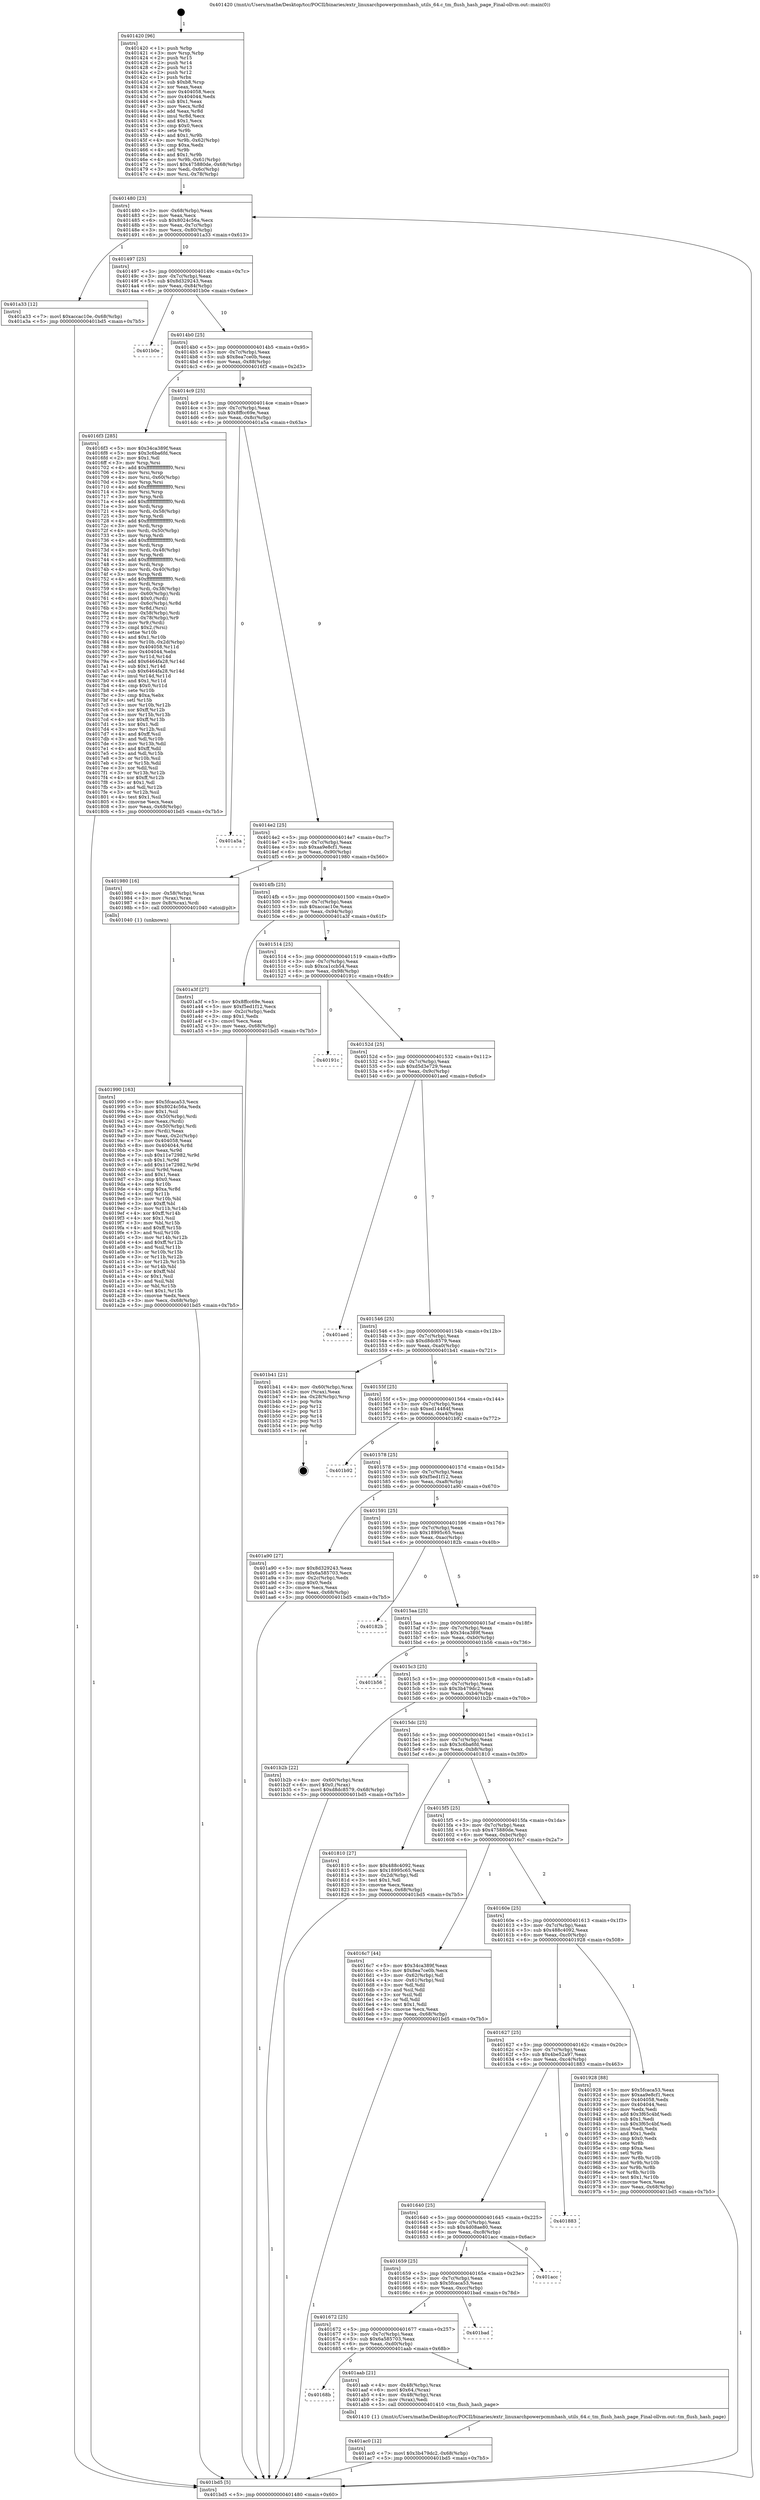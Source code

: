 digraph "0x401420" {
  label = "0x401420 (/mnt/c/Users/mathe/Desktop/tcc/POCII/binaries/extr_linuxarchpowerpcmmhash_utils_64.c_tm_flush_hash_page_Final-ollvm.out::main(0))"
  labelloc = "t"
  node[shape=record]

  Entry [label="",width=0.3,height=0.3,shape=circle,fillcolor=black,style=filled]
  "0x401480" [label="{
     0x401480 [23]\l
     | [instrs]\l
     &nbsp;&nbsp;0x401480 \<+3\>: mov -0x68(%rbp),%eax\l
     &nbsp;&nbsp;0x401483 \<+2\>: mov %eax,%ecx\l
     &nbsp;&nbsp;0x401485 \<+6\>: sub $0x8024c56a,%ecx\l
     &nbsp;&nbsp;0x40148b \<+3\>: mov %eax,-0x7c(%rbp)\l
     &nbsp;&nbsp;0x40148e \<+3\>: mov %ecx,-0x80(%rbp)\l
     &nbsp;&nbsp;0x401491 \<+6\>: je 0000000000401a33 \<main+0x613\>\l
  }"]
  "0x401a33" [label="{
     0x401a33 [12]\l
     | [instrs]\l
     &nbsp;&nbsp;0x401a33 \<+7\>: movl $0xaccac10e,-0x68(%rbp)\l
     &nbsp;&nbsp;0x401a3a \<+5\>: jmp 0000000000401bd5 \<main+0x7b5\>\l
  }"]
  "0x401497" [label="{
     0x401497 [25]\l
     | [instrs]\l
     &nbsp;&nbsp;0x401497 \<+5\>: jmp 000000000040149c \<main+0x7c\>\l
     &nbsp;&nbsp;0x40149c \<+3\>: mov -0x7c(%rbp),%eax\l
     &nbsp;&nbsp;0x40149f \<+5\>: sub $0x8d329243,%eax\l
     &nbsp;&nbsp;0x4014a4 \<+6\>: mov %eax,-0x84(%rbp)\l
     &nbsp;&nbsp;0x4014aa \<+6\>: je 0000000000401b0e \<main+0x6ee\>\l
  }"]
  Exit [label="",width=0.3,height=0.3,shape=circle,fillcolor=black,style=filled,peripheries=2]
  "0x401b0e" [label="{
     0x401b0e\l
  }", style=dashed]
  "0x4014b0" [label="{
     0x4014b0 [25]\l
     | [instrs]\l
     &nbsp;&nbsp;0x4014b0 \<+5\>: jmp 00000000004014b5 \<main+0x95\>\l
     &nbsp;&nbsp;0x4014b5 \<+3\>: mov -0x7c(%rbp),%eax\l
     &nbsp;&nbsp;0x4014b8 \<+5\>: sub $0x8ea7ce0b,%eax\l
     &nbsp;&nbsp;0x4014bd \<+6\>: mov %eax,-0x88(%rbp)\l
     &nbsp;&nbsp;0x4014c3 \<+6\>: je 00000000004016f3 \<main+0x2d3\>\l
  }"]
  "0x401ac0" [label="{
     0x401ac0 [12]\l
     | [instrs]\l
     &nbsp;&nbsp;0x401ac0 \<+7\>: movl $0x3b479dc2,-0x68(%rbp)\l
     &nbsp;&nbsp;0x401ac7 \<+5\>: jmp 0000000000401bd5 \<main+0x7b5\>\l
  }"]
  "0x4016f3" [label="{
     0x4016f3 [285]\l
     | [instrs]\l
     &nbsp;&nbsp;0x4016f3 \<+5\>: mov $0x34ca389f,%eax\l
     &nbsp;&nbsp;0x4016f8 \<+5\>: mov $0x3c6ba6fd,%ecx\l
     &nbsp;&nbsp;0x4016fd \<+2\>: mov $0x1,%dl\l
     &nbsp;&nbsp;0x4016ff \<+3\>: mov %rsp,%rsi\l
     &nbsp;&nbsp;0x401702 \<+4\>: add $0xfffffffffffffff0,%rsi\l
     &nbsp;&nbsp;0x401706 \<+3\>: mov %rsi,%rsp\l
     &nbsp;&nbsp;0x401709 \<+4\>: mov %rsi,-0x60(%rbp)\l
     &nbsp;&nbsp;0x40170d \<+3\>: mov %rsp,%rsi\l
     &nbsp;&nbsp;0x401710 \<+4\>: add $0xfffffffffffffff0,%rsi\l
     &nbsp;&nbsp;0x401714 \<+3\>: mov %rsi,%rsp\l
     &nbsp;&nbsp;0x401717 \<+3\>: mov %rsp,%rdi\l
     &nbsp;&nbsp;0x40171a \<+4\>: add $0xfffffffffffffff0,%rdi\l
     &nbsp;&nbsp;0x40171e \<+3\>: mov %rdi,%rsp\l
     &nbsp;&nbsp;0x401721 \<+4\>: mov %rdi,-0x58(%rbp)\l
     &nbsp;&nbsp;0x401725 \<+3\>: mov %rsp,%rdi\l
     &nbsp;&nbsp;0x401728 \<+4\>: add $0xfffffffffffffff0,%rdi\l
     &nbsp;&nbsp;0x40172c \<+3\>: mov %rdi,%rsp\l
     &nbsp;&nbsp;0x40172f \<+4\>: mov %rdi,-0x50(%rbp)\l
     &nbsp;&nbsp;0x401733 \<+3\>: mov %rsp,%rdi\l
     &nbsp;&nbsp;0x401736 \<+4\>: add $0xfffffffffffffff0,%rdi\l
     &nbsp;&nbsp;0x40173a \<+3\>: mov %rdi,%rsp\l
     &nbsp;&nbsp;0x40173d \<+4\>: mov %rdi,-0x48(%rbp)\l
     &nbsp;&nbsp;0x401741 \<+3\>: mov %rsp,%rdi\l
     &nbsp;&nbsp;0x401744 \<+4\>: add $0xfffffffffffffff0,%rdi\l
     &nbsp;&nbsp;0x401748 \<+3\>: mov %rdi,%rsp\l
     &nbsp;&nbsp;0x40174b \<+4\>: mov %rdi,-0x40(%rbp)\l
     &nbsp;&nbsp;0x40174f \<+3\>: mov %rsp,%rdi\l
     &nbsp;&nbsp;0x401752 \<+4\>: add $0xfffffffffffffff0,%rdi\l
     &nbsp;&nbsp;0x401756 \<+3\>: mov %rdi,%rsp\l
     &nbsp;&nbsp;0x401759 \<+4\>: mov %rdi,-0x38(%rbp)\l
     &nbsp;&nbsp;0x40175d \<+4\>: mov -0x60(%rbp),%rdi\l
     &nbsp;&nbsp;0x401761 \<+6\>: movl $0x0,(%rdi)\l
     &nbsp;&nbsp;0x401767 \<+4\>: mov -0x6c(%rbp),%r8d\l
     &nbsp;&nbsp;0x40176b \<+3\>: mov %r8d,(%rsi)\l
     &nbsp;&nbsp;0x40176e \<+4\>: mov -0x58(%rbp),%rdi\l
     &nbsp;&nbsp;0x401772 \<+4\>: mov -0x78(%rbp),%r9\l
     &nbsp;&nbsp;0x401776 \<+3\>: mov %r9,(%rdi)\l
     &nbsp;&nbsp;0x401779 \<+3\>: cmpl $0x2,(%rsi)\l
     &nbsp;&nbsp;0x40177c \<+4\>: setne %r10b\l
     &nbsp;&nbsp;0x401780 \<+4\>: and $0x1,%r10b\l
     &nbsp;&nbsp;0x401784 \<+4\>: mov %r10b,-0x2d(%rbp)\l
     &nbsp;&nbsp;0x401788 \<+8\>: mov 0x404058,%r11d\l
     &nbsp;&nbsp;0x401790 \<+7\>: mov 0x404044,%ebx\l
     &nbsp;&nbsp;0x401797 \<+3\>: mov %r11d,%r14d\l
     &nbsp;&nbsp;0x40179a \<+7\>: add $0x6464fa28,%r14d\l
     &nbsp;&nbsp;0x4017a1 \<+4\>: sub $0x1,%r14d\l
     &nbsp;&nbsp;0x4017a5 \<+7\>: sub $0x6464fa28,%r14d\l
     &nbsp;&nbsp;0x4017ac \<+4\>: imul %r14d,%r11d\l
     &nbsp;&nbsp;0x4017b0 \<+4\>: and $0x1,%r11d\l
     &nbsp;&nbsp;0x4017b4 \<+4\>: cmp $0x0,%r11d\l
     &nbsp;&nbsp;0x4017b8 \<+4\>: sete %r10b\l
     &nbsp;&nbsp;0x4017bc \<+3\>: cmp $0xa,%ebx\l
     &nbsp;&nbsp;0x4017bf \<+4\>: setl %r15b\l
     &nbsp;&nbsp;0x4017c3 \<+3\>: mov %r10b,%r12b\l
     &nbsp;&nbsp;0x4017c6 \<+4\>: xor $0xff,%r12b\l
     &nbsp;&nbsp;0x4017ca \<+3\>: mov %r15b,%r13b\l
     &nbsp;&nbsp;0x4017cd \<+4\>: xor $0xff,%r13b\l
     &nbsp;&nbsp;0x4017d1 \<+3\>: xor $0x1,%dl\l
     &nbsp;&nbsp;0x4017d4 \<+3\>: mov %r12b,%sil\l
     &nbsp;&nbsp;0x4017d7 \<+4\>: and $0xff,%sil\l
     &nbsp;&nbsp;0x4017db \<+3\>: and %dl,%r10b\l
     &nbsp;&nbsp;0x4017de \<+3\>: mov %r13b,%dil\l
     &nbsp;&nbsp;0x4017e1 \<+4\>: and $0xff,%dil\l
     &nbsp;&nbsp;0x4017e5 \<+3\>: and %dl,%r15b\l
     &nbsp;&nbsp;0x4017e8 \<+3\>: or %r10b,%sil\l
     &nbsp;&nbsp;0x4017eb \<+3\>: or %r15b,%dil\l
     &nbsp;&nbsp;0x4017ee \<+3\>: xor %dil,%sil\l
     &nbsp;&nbsp;0x4017f1 \<+3\>: or %r13b,%r12b\l
     &nbsp;&nbsp;0x4017f4 \<+4\>: xor $0xff,%r12b\l
     &nbsp;&nbsp;0x4017f8 \<+3\>: or $0x1,%dl\l
     &nbsp;&nbsp;0x4017fb \<+3\>: and %dl,%r12b\l
     &nbsp;&nbsp;0x4017fe \<+3\>: or %r12b,%sil\l
     &nbsp;&nbsp;0x401801 \<+4\>: test $0x1,%sil\l
     &nbsp;&nbsp;0x401805 \<+3\>: cmovne %ecx,%eax\l
     &nbsp;&nbsp;0x401808 \<+3\>: mov %eax,-0x68(%rbp)\l
     &nbsp;&nbsp;0x40180b \<+5\>: jmp 0000000000401bd5 \<main+0x7b5\>\l
  }"]
  "0x4014c9" [label="{
     0x4014c9 [25]\l
     | [instrs]\l
     &nbsp;&nbsp;0x4014c9 \<+5\>: jmp 00000000004014ce \<main+0xae\>\l
     &nbsp;&nbsp;0x4014ce \<+3\>: mov -0x7c(%rbp),%eax\l
     &nbsp;&nbsp;0x4014d1 \<+5\>: sub $0x8ffcc69e,%eax\l
     &nbsp;&nbsp;0x4014d6 \<+6\>: mov %eax,-0x8c(%rbp)\l
     &nbsp;&nbsp;0x4014dc \<+6\>: je 0000000000401a5a \<main+0x63a\>\l
  }"]
  "0x40168b" [label="{
     0x40168b\l
  }", style=dashed]
  "0x401a5a" [label="{
     0x401a5a\l
  }", style=dashed]
  "0x4014e2" [label="{
     0x4014e2 [25]\l
     | [instrs]\l
     &nbsp;&nbsp;0x4014e2 \<+5\>: jmp 00000000004014e7 \<main+0xc7\>\l
     &nbsp;&nbsp;0x4014e7 \<+3\>: mov -0x7c(%rbp),%eax\l
     &nbsp;&nbsp;0x4014ea \<+5\>: sub $0xaa9e8cf1,%eax\l
     &nbsp;&nbsp;0x4014ef \<+6\>: mov %eax,-0x90(%rbp)\l
     &nbsp;&nbsp;0x4014f5 \<+6\>: je 0000000000401980 \<main+0x560\>\l
  }"]
  "0x401aab" [label="{
     0x401aab [21]\l
     | [instrs]\l
     &nbsp;&nbsp;0x401aab \<+4\>: mov -0x48(%rbp),%rax\l
     &nbsp;&nbsp;0x401aaf \<+6\>: movl $0x64,(%rax)\l
     &nbsp;&nbsp;0x401ab5 \<+4\>: mov -0x48(%rbp),%rax\l
     &nbsp;&nbsp;0x401ab9 \<+2\>: mov (%rax),%edi\l
     &nbsp;&nbsp;0x401abb \<+5\>: call 0000000000401410 \<tm_flush_hash_page\>\l
     | [calls]\l
     &nbsp;&nbsp;0x401410 \{1\} (/mnt/c/Users/mathe/Desktop/tcc/POCII/binaries/extr_linuxarchpowerpcmmhash_utils_64.c_tm_flush_hash_page_Final-ollvm.out::tm_flush_hash_page)\l
  }"]
  "0x401980" [label="{
     0x401980 [16]\l
     | [instrs]\l
     &nbsp;&nbsp;0x401980 \<+4\>: mov -0x58(%rbp),%rax\l
     &nbsp;&nbsp;0x401984 \<+3\>: mov (%rax),%rax\l
     &nbsp;&nbsp;0x401987 \<+4\>: mov 0x8(%rax),%rdi\l
     &nbsp;&nbsp;0x40198b \<+5\>: call 0000000000401040 \<atoi@plt\>\l
     | [calls]\l
     &nbsp;&nbsp;0x401040 \{1\} (unknown)\l
  }"]
  "0x4014fb" [label="{
     0x4014fb [25]\l
     | [instrs]\l
     &nbsp;&nbsp;0x4014fb \<+5\>: jmp 0000000000401500 \<main+0xe0\>\l
     &nbsp;&nbsp;0x401500 \<+3\>: mov -0x7c(%rbp),%eax\l
     &nbsp;&nbsp;0x401503 \<+5\>: sub $0xaccac10e,%eax\l
     &nbsp;&nbsp;0x401508 \<+6\>: mov %eax,-0x94(%rbp)\l
     &nbsp;&nbsp;0x40150e \<+6\>: je 0000000000401a3f \<main+0x61f\>\l
  }"]
  "0x401672" [label="{
     0x401672 [25]\l
     | [instrs]\l
     &nbsp;&nbsp;0x401672 \<+5\>: jmp 0000000000401677 \<main+0x257\>\l
     &nbsp;&nbsp;0x401677 \<+3\>: mov -0x7c(%rbp),%eax\l
     &nbsp;&nbsp;0x40167a \<+5\>: sub $0x6a585703,%eax\l
     &nbsp;&nbsp;0x40167f \<+6\>: mov %eax,-0xd0(%rbp)\l
     &nbsp;&nbsp;0x401685 \<+6\>: je 0000000000401aab \<main+0x68b\>\l
  }"]
  "0x401a3f" [label="{
     0x401a3f [27]\l
     | [instrs]\l
     &nbsp;&nbsp;0x401a3f \<+5\>: mov $0x8ffcc69e,%eax\l
     &nbsp;&nbsp;0x401a44 \<+5\>: mov $0xf5ed1f12,%ecx\l
     &nbsp;&nbsp;0x401a49 \<+3\>: mov -0x2c(%rbp),%edx\l
     &nbsp;&nbsp;0x401a4c \<+3\>: cmp $0x1,%edx\l
     &nbsp;&nbsp;0x401a4f \<+3\>: cmovl %ecx,%eax\l
     &nbsp;&nbsp;0x401a52 \<+3\>: mov %eax,-0x68(%rbp)\l
     &nbsp;&nbsp;0x401a55 \<+5\>: jmp 0000000000401bd5 \<main+0x7b5\>\l
  }"]
  "0x401514" [label="{
     0x401514 [25]\l
     | [instrs]\l
     &nbsp;&nbsp;0x401514 \<+5\>: jmp 0000000000401519 \<main+0xf9\>\l
     &nbsp;&nbsp;0x401519 \<+3\>: mov -0x7c(%rbp),%eax\l
     &nbsp;&nbsp;0x40151c \<+5\>: sub $0xca1ccb54,%eax\l
     &nbsp;&nbsp;0x401521 \<+6\>: mov %eax,-0x98(%rbp)\l
     &nbsp;&nbsp;0x401527 \<+6\>: je 000000000040191c \<main+0x4fc\>\l
  }"]
  "0x401bad" [label="{
     0x401bad\l
  }", style=dashed]
  "0x40191c" [label="{
     0x40191c\l
  }", style=dashed]
  "0x40152d" [label="{
     0x40152d [25]\l
     | [instrs]\l
     &nbsp;&nbsp;0x40152d \<+5\>: jmp 0000000000401532 \<main+0x112\>\l
     &nbsp;&nbsp;0x401532 \<+3\>: mov -0x7c(%rbp),%eax\l
     &nbsp;&nbsp;0x401535 \<+5\>: sub $0xd5d3e729,%eax\l
     &nbsp;&nbsp;0x40153a \<+6\>: mov %eax,-0x9c(%rbp)\l
     &nbsp;&nbsp;0x401540 \<+6\>: je 0000000000401aed \<main+0x6cd\>\l
  }"]
  "0x401659" [label="{
     0x401659 [25]\l
     | [instrs]\l
     &nbsp;&nbsp;0x401659 \<+5\>: jmp 000000000040165e \<main+0x23e\>\l
     &nbsp;&nbsp;0x40165e \<+3\>: mov -0x7c(%rbp),%eax\l
     &nbsp;&nbsp;0x401661 \<+5\>: sub $0x5fcaca53,%eax\l
     &nbsp;&nbsp;0x401666 \<+6\>: mov %eax,-0xcc(%rbp)\l
     &nbsp;&nbsp;0x40166c \<+6\>: je 0000000000401bad \<main+0x78d\>\l
  }"]
  "0x401aed" [label="{
     0x401aed\l
  }", style=dashed]
  "0x401546" [label="{
     0x401546 [25]\l
     | [instrs]\l
     &nbsp;&nbsp;0x401546 \<+5\>: jmp 000000000040154b \<main+0x12b\>\l
     &nbsp;&nbsp;0x40154b \<+3\>: mov -0x7c(%rbp),%eax\l
     &nbsp;&nbsp;0x40154e \<+5\>: sub $0xd8dc8579,%eax\l
     &nbsp;&nbsp;0x401553 \<+6\>: mov %eax,-0xa0(%rbp)\l
     &nbsp;&nbsp;0x401559 \<+6\>: je 0000000000401b41 \<main+0x721\>\l
  }"]
  "0x401acc" [label="{
     0x401acc\l
  }", style=dashed]
  "0x401b41" [label="{
     0x401b41 [21]\l
     | [instrs]\l
     &nbsp;&nbsp;0x401b41 \<+4\>: mov -0x60(%rbp),%rax\l
     &nbsp;&nbsp;0x401b45 \<+2\>: mov (%rax),%eax\l
     &nbsp;&nbsp;0x401b47 \<+4\>: lea -0x28(%rbp),%rsp\l
     &nbsp;&nbsp;0x401b4b \<+1\>: pop %rbx\l
     &nbsp;&nbsp;0x401b4c \<+2\>: pop %r12\l
     &nbsp;&nbsp;0x401b4e \<+2\>: pop %r13\l
     &nbsp;&nbsp;0x401b50 \<+2\>: pop %r14\l
     &nbsp;&nbsp;0x401b52 \<+2\>: pop %r15\l
     &nbsp;&nbsp;0x401b54 \<+1\>: pop %rbp\l
     &nbsp;&nbsp;0x401b55 \<+1\>: ret\l
  }"]
  "0x40155f" [label="{
     0x40155f [25]\l
     | [instrs]\l
     &nbsp;&nbsp;0x40155f \<+5\>: jmp 0000000000401564 \<main+0x144\>\l
     &nbsp;&nbsp;0x401564 \<+3\>: mov -0x7c(%rbp),%eax\l
     &nbsp;&nbsp;0x401567 \<+5\>: sub $0xed14484f,%eax\l
     &nbsp;&nbsp;0x40156c \<+6\>: mov %eax,-0xa4(%rbp)\l
     &nbsp;&nbsp;0x401572 \<+6\>: je 0000000000401b92 \<main+0x772\>\l
  }"]
  "0x401640" [label="{
     0x401640 [25]\l
     | [instrs]\l
     &nbsp;&nbsp;0x401640 \<+5\>: jmp 0000000000401645 \<main+0x225\>\l
     &nbsp;&nbsp;0x401645 \<+3\>: mov -0x7c(%rbp),%eax\l
     &nbsp;&nbsp;0x401648 \<+5\>: sub $0x4d08ae80,%eax\l
     &nbsp;&nbsp;0x40164d \<+6\>: mov %eax,-0xc8(%rbp)\l
     &nbsp;&nbsp;0x401653 \<+6\>: je 0000000000401acc \<main+0x6ac\>\l
  }"]
  "0x401b92" [label="{
     0x401b92\l
  }", style=dashed]
  "0x401578" [label="{
     0x401578 [25]\l
     | [instrs]\l
     &nbsp;&nbsp;0x401578 \<+5\>: jmp 000000000040157d \<main+0x15d\>\l
     &nbsp;&nbsp;0x40157d \<+3\>: mov -0x7c(%rbp),%eax\l
     &nbsp;&nbsp;0x401580 \<+5\>: sub $0xf5ed1f12,%eax\l
     &nbsp;&nbsp;0x401585 \<+6\>: mov %eax,-0xa8(%rbp)\l
     &nbsp;&nbsp;0x40158b \<+6\>: je 0000000000401a90 \<main+0x670\>\l
  }"]
  "0x401883" [label="{
     0x401883\l
  }", style=dashed]
  "0x401a90" [label="{
     0x401a90 [27]\l
     | [instrs]\l
     &nbsp;&nbsp;0x401a90 \<+5\>: mov $0x8d329243,%eax\l
     &nbsp;&nbsp;0x401a95 \<+5\>: mov $0x6a585703,%ecx\l
     &nbsp;&nbsp;0x401a9a \<+3\>: mov -0x2c(%rbp),%edx\l
     &nbsp;&nbsp;0x401a9d \<+3\>: cmp $0x0,%edx\l
     &nbsp;&nbsp;0x401aa0 \<+3\>: cmove %ecx,%eax\l
     &nbsp;&nbsp;0x401aa3 \<+3\>: mov %eax,-0x68(%rbp)\l
     &nbsp;&nbsp;0x401aa6 \<+5\>: jmp 0000000000401bd5 \<main+0x7b5\>\l
  }"]
  "0x401591" [label="{
     0x401591 [25]\l
     | [instrs]\l
     &nbsp;&nbsp;0x401591 \<+5\>: jmp 0000000000401596 \<main+0x176\>\l
     &nbsp;&nbsp;0x401596 \<+3\>: mov -0x7c(%rbp),%eax\l
     &nbsp;&nbsp;0x401599 \<+5\>: sub $0x18995c65,%eax\l
     &nbsp;&nbsp;0x40159e \<+6\>: mov %eax,-0xac(%rbp)\l
     &nbsp;&nbsp;0x4015a4 \<+6\>: je 000000000040182b \<main+0x40b\>\l
  }"]
  "0x401990" [label="{
     0x401990 [163]\l
     | [instrs]\l
     &nbsp;&nbsp;0x401990 \<+5\>: mov $0x5fcaca53,%ecx\l
     &nbsp;&nbsp;0x401995 \<+5\>: mov $0x8024c56a,%edx\l
     &nbsp;&nbsp;0x40199a \<+3\>: mov $0x1,%sil\l
     &nbsp;&nbsp;0x40199d \<+4\>: mov -0x50(%rbp),%rdi\l
     &nbsp;&nbsp;0x4019a1 \<+2\>: mov %eax,(%rdi)\l
     &nbsp;&nbsp;0x4019a3 \<+4\>: mov -0x50(%rbp),%rdi\l
     &nbsp;&nbsp;0x4019a7 \<+2\>: mov (%rdi),%eax\l
     &nbsp;&nbsp;0x4019a9 \<+3\>: mov %eax,-0x2c(%rbp)\l
     &nbsp;&nbsp;0x4019ac \<+7\>: mov 0x404058,%eax\l
     &nbsp;&nbsp;0x4019b3 \<+8\>: mov 0x404044,%r8d\l
     &nbsp;&nbsp;0x4019bb \<+3\>: mov %eax,%r9d\l
     &nbsp;&nbsp;0x4019be \<+7\>: sub $0x11e72982,%r9d\l
     &nbsp;&nbsp;0x4019c5 \<+4\>: sub $0x1,%r9d\l
     &nbsp;&nbsp;0x4019c9 \<+7\>: add $0x11e72982,%r9d\l
     &nbsp;&nbsp;0x4019d0 \<+4\>: imul %r9d,%eax\l
     &nbsp;&nbsp;0x4019d4 \<+3\>: and $0x1,%eax\l
     &nbsp;&nbsp;0x4019d7 \<+3\>: cmp $0x0,%eax\l
     &nbsp;&nbsp;0x4019da \<+4\>: sete %r10b\l
     &nbsp;&nbsp;0x4019de \<+4\>: cmp $0xa,%r8d\l
     &nbsp;&nbsp;0x4019e2 \<+4\>: setl %r11b\l
     &nbsp;&nbsp;0x4019e6 \<+3\>: mov %r10b,%bl\l
     &nbsp;&nbsp;0x4019e9 \<+3\>: xor $0xff,%bl\l
     &nbsp;&nbsp;0x4019ec \<+3\>: mov %r11b,%r14b\l
     &nbsp;&nbsp;0x4019ef \<+4\>: xor $0xff,%r14b\l
     &nbsp;&nbsp;0x4019f3 \<+4\>: xor $0x1,%sil\l
     &nbsp;&nbsp;0x4019f7 \<+3\>: mov %bl,%r15b\l
     &nbsp;&nbsp;0x4019fa \<+4\>: and $0xff,%r15b\l
     &nbsp;&nbsp;0x4019fe \<+3\>: and %sil,%r10b\l
     &nbsp;&nbsp;0x401a01 \<+3\>: mov %r14b,%r12b\l
     &nbsp;&nbsp;0x401a04 \<+4\>: and $0xff,%r12b\l
     &nbsp;&nbsp;0x401a08 \<+3\>: and %sil,%r11b\l
     &nbsp;&nbsp;0x401a0b \<+3\>: or %r10b,%r15b\l
     &nbsp;&nbsp;0x401a0e \<+3\>: or %r11b,%r12b\l
     &nbsp;&nbsp;0x401a11 \<+3\>: xor %r12b,%r15b\l
     &nbsp;&nbsp;0x401a14 \<+3\>: or %r14b,%bl\l
     &nbsp;&nbsp;0x401a17 \<+3\>: xor $0xff,%bl\l
     &nbsp;&nbsp;0x401a1a \<+4\>: or $0x1,%sil\l
     &nbsp;&nbsp;0x401a1e \<+3\>: and %sil,%bl\l
     &nbsp;&nbsp;0x401a21 \<+3\>: or %bl,%r15b\l
     &nbsp;&nbsp;0x401a24 \<+4\>: test $0x1,%r15b\l
     &nbsp;&nbsp;0x401a28 \<+3\>: cmovne %edx,%ecx\l
     &nbsp;&nbsp;0x401a2b \<+3\>: mov %ecx,-0x68(%rbp)\l
     &nbsp;&nbsp;0x401a2e \<+5\>: jmp 0000000000401bd5 \<main+0x7b5\>\l
  }"]
  "0x40182b" [label="{
     0x40182b\l
  }", style=dashed]
  "0x4015aa" [label="{
     0x4015aa [25]\l
     | [instrs]\l
     &nbsp;&nbsp;0x4015aa \<+5\>: jmp 00000000004015af \<main+0x18f\>\l
     &nbsp;&nbsp;0x4015af \<+3\>: mov -0x7c(%rbp),%eax\l
     &nbsp;&nbsp;0x4015b2 \<+5\>: sub $0x34ca389f,%eax\l
     &nbsp;&nbsp;0x4015b7 \<+6\>: mov %eax,-0xb0(%rbp)\l
     &nbsp;&nbsp;0x4015bd \<+6\>: je 0000000000401b56 \<main+0x736\>\l
  }"]
  "0x401627" [label="{
     0x401627 [25]\l
     | [instrs]\l
     &nbsp;&nbsp;0x401627 \<+5\>: jmp 000000000040162c \<main+0x20c\>\l
     &nbsp;&nbsp;0x40162c \<+3\>: mov -0x7c(%rbp),%eax\l
     &nbsp;&nbsp;0x40162f \<+5\>: sub $0x4be52a97,%eax\l
     &nbsp;&nbsp;0x401634 \<+6\>: mov %eax,-0xc4(%rbp)\l
     &nbsp;&nbsp;0x40163a \<+6\>: je 0000000000401883 \<main+0x463\>\l
  }"]
  "0x401b56" [label="{
     0x401b56\l
  }", style=dashed]
  "0x4015c3" [label="{
     0x4015c3 [25]\l
     | [instrs]\l
     &nbsp;&nbsp;0x4015c3 \<+5\>: jmp 00000000004015c8 \<main+0x1a8\>\l
     &nbsp;&nbsp;0x4015c8 \<+3\>: mov -0x7c(%rbp),%eax\l
     &nbsp;&nbsp;0x4015cb \<+5\>: sub $0x3b479dc2,%eax\l
     &nbsp;&nbsp;0x4015d0 \<+6\>: mov %eax,-0xb4(%rbp)\l
     &nbsp;&nbsp;0x4015d6 \<+6\>: je 0000000000401b2b \<main+0x70b\>\l
  }"]
  "0x401928" [label="{
     0x401928 [88]\l
     | [instrs]\l
     &nbsp;&nbsp;0x401928 \<+5\>: mov $0x5fcaca53,%eax\l
     &nbsp;&nbsp;0x40192d \<+5\>: mov $0xaa9e8cf1,%ecx\l
     &nbsp;&nbsp;0x401932 \<+7\>: mov 0x404058,%edx\l
     &nbsp;&nbsp;0x401939 \<+7\>: mov 0x404044,%esi\l
     &nbsp;&nbsp;0x401940 \<+2\>: mov %edx,%edi\l
     &nbsp;&nbsp;0x401942 \<+6\>: add $0x3f65c4bf,%edi\l
     &nbsp;&nbsp;0x401948 \<+3\>: sub $0x1,%edi\l
     &nbsp;&nbsp;0x40194b \<+6\>: sub $0x3f65c4bf,%edi\l
     &nbsp;&nbsp;0x401951 \<+3\>: imul %edi,%edx\l
     &nbsp;&nbsp;0x401954 \<+3\>: and $0x1,%edx\l
     &nbsp;&nbsp;0x401957 \<+3\>: cmp $0x0,%edx\l
     &nbsp;&nbsp;0x40195a \<+4\>: sete %r8b\l
     &nbsp;&nbsp;0x40195e \<+3\>: cmp $0xa,%esi\l
     &nbsp;&nbsp;0x401961 \<+4\>: setl %r9b\l
     &nbsp;&nbsp;0x401965 \<+3\>: mov %r8b,%r10b\l
     &nbsp;&nbsp;0x401968 \<+3\>: and %r9b,%r10b\l
     &nbsp;&nbsp;0x40196b \<+3\>: xor %r9b,%r8b\l
     &nbsp;&nbsp;0x40196e \<+3\>: or %r8b,%r10b\l
     &nbsp;&nbsp;0x401971 \<+4\>: test $0x1,%r10b\l
     &nbsp;&nbsp;0x401975 \<+3\>: cmovne %ecx,%eax\l
     &nbsp;&nbsp;0x401978 \<+3\>: mov %eax,-0x68(%rbp)\l
     &nbsp;&nbsp;0x40197b \<+5\>: jmp 0000000000401bd5 \<main+0x7b5\>\l
  }"]
  "0x401b2b" [label="{
     0x401b2b [22]\l
     | [instrs]\l
     &nbsp;&nbsp;0x401b2b \<+4\>: mov -0x60(%rbp),%rax\l
     &nbsp;&nbsp;0x401b2f \<+6\>: movl $0x0,(%rax)\l
     &nbsp;&nbsp;0x401b35 \<+7\>: movl $0xd8dc8579,-0x68(%rbp)\l
     &nbsp;&nbsp;0x401b3c \<+5\>: jmp 0000000000401bd5 \<main+0x7b5\>\l
  }"]
  "0x4015dc" [label="{
     0x4015dc [25]\l
     | [instrs]\l
     &nbsp;&nbsp;0x4015dc \<+5\>: jmp 00000000004015e1 \<main+0x1c1\>\l
     &nbsp;&nbsp;0x4015e1 \<+3\>: mov -0x7c(%rbp),%eax\l
     &nbsp;&nbsp;0x4015e4 \<+5\>: sub $0x3c6ba6fd,%eax\l
     &nbsp;&nbsp;0x4015e9 \<+6\>: mov %eax,-0xb8(%rbp)\l
     &nbsp;&nbsp;0x4015ef \<+6\>: je 0000000000401810 \<main+0x3f0\>\l
  }"]
  "0x401420" [label="{
     0x401420 [96]\l
     | [instrs]\l
     &nbsp;&nbsp;0x401420 \<+1\>: push %rbp\l
     &nbsp;&nbsp;0x401421 \<+3\>: mov %rsp,%rbp\l
     &nbsp;&nbsp;0x401424 \<+2\>: push %r15\l
     &nbsp;&nbsp;0x401426 \<+2\>: push %r14\l
     &nbsp;&nbsp;0x401428 \<+2\>: push %r13\l
     &nbsp;&nbsp;0x40142a \<+2\>: push %r12\l
     &nbsp;&nbsp;0x40142c \<+1\>: push %rbx\l
     &nbsp;&nbsp;0x40142d \<+7\>: sub $0xb8,%rsp\l
     &nbsp;&nbsp;0x401434 \<+2\>: xor %eax,%eax\l
     &nbsp;&nbsp;0x401436 \<+7\>: mov 0x404058,%ecx\l
     &nbsp;&nbsp;0x40143d \<+7\>: mov 0x404044,%edx\l
     &nbsp;&nbsp;0x401444 \<+3\>: sub $0x1,%eax\l
     &nbsp;&nbsp;0x401447 \<+3\>: mov %ecx,%r8d\l
     &nbsp;&nbsp;0x40144a \<+3\>: add %eax,%r8d\l
     &nbsp;&nbsp;0x40144d \<+4\>: imul %r8d,%ecx\l
     &nbsp;&nbsp;0x401451 \<+3\>: and $0x1,%ecx\l
     &nbsp;&nbsp;0x401454 \<+3\>: cmp $0x0,%ecx\l
     &nbsp;&nbsp;0x401457 \<+4\>: sete %r9b\l
     &nbsp;&nbsp;0x40145b \<+4\>: and $0x1,%r9b\l
     &nbsp;&nbsp;0x40145f \<+4\>: mov %r9b,-0x62(%rbp)\l
     &nbsp;&nbsp;0x401463 \<+3\>: cmp $0xa,%edx\l
     &nbsp;&nbsp;0x401466 \<+4\>: setl %r9b\l
     &nbsp;&nbsp;0x40146a \<+4\>: and $0x1,%r9b\l
     &nbsp;&nbsp;0x40146e \<+4\>: mov %r9b,-0x61(%rbp)\l
     &nbsp;&nbsp;0x401472 \<+7\>: movl $0x475880de,-0x68(%rbp)\l
     &nbsp;&nbsp;0x401479 \<+3\>: mov %edi,-0x6c(%rbp)\l
     &nbsp;&nbsp;0x40147c \<+4\>: mov %rsi,-0x78(%rbp)\l
  }"]
  "0x401810" [label="{
     0x401810 [27]\l
     | [instrs]\l
     &nbsp;&nbsp;0x401810 \<+5\>: mov $0x488c4092,%eax\l
     &nbsp;&nbsp;0x401815 \<+5\>: mov $0x18995c65,%ecx\l
     &nbsp;&nbsp;0x40181a \<+3\>: mov -0x2d(%rbp),%dl\l
     &nbsp;&nbsp;0x40181d \<+3\>: test $0x1,%dl\l
     &nbsp;&nbsp;0x401820 \<+3\>: cmovne %ecx,%eax\l
     &nbsp;&nbsp;0x401823 \<+3\>: mov %eax,-0x68(%rbp)\l
     &nbsp;&nbsp;0x401826 \<+5\>: jmp 0000000000401bd5 \<main+0x7b5\>\l
  }"]
  "0x4015f5" [label="{
     0x4015f5 [25]\l
     | [instrs]\l
     &nbsp;&nbsp;0x4015f5 \<+5\>: jmp 00000000004015fa \<main+0x1da\>\l
     &nbsp;&nbsp;0x4015fa \<+3\>: mov -0x7c(%rbp),%eax\l
     &nbsp;&nbsp;0x4015fd \<+5\>: sub $0x475880de,%eax\l
     &nbsp;&nbsp;0x401602 \<+6\>: mov %eax,-0xbc(%rbp)\l
     &nbsp;&nbsp;0x401608 \<+6\>: je 00000000004016c7 \<main+0x2a7\>\l
  }"]
  "0x401bd5" [label="{
     0x401bd5 [5]\l
     | [instrs]\l
     &nbsp;&nbsp;0x401bd5 \<+5\>: jmp 0000000000401480 \<main+0x60\>\l
  }"]
  "0x4016c7" [label="{
     0x4016c7 [44]\l
     | [instrs]\l
     &nbsp;&nbsp;0x4016c7 \<+5\>: mov $0x34ca389f,%eax\l
     &nbsp;&nbsp;0x4016cc \<+5\>: mov $0x8ea7ce0b,%ecx\l
     &nbsp;&nbsp;0x4016d1 \<+3\>: mov -0x62(%rbp),%dl\l
     &nbsp;&nbsp;0x4016d4 \<+4\>: mov -0x61(%rbp),%sil\l
     &nbsp;&nbsp;0x4016d8 \<+3\>: mov %dl,%dil\l
     &nbsp;&nbsp;0x4016db \<+3\>: and %sil,%dil\l
     &nbsp;&nbsp;0x4016de \<+3\>: xor %sil,%dl\l
     &nbsp;&nbsp;0x4016e1 \<+3\>: or %dl,%dil\l
     &nbsp;&nbsp;0x4016e4 \<+4\>: test $0x1,%dil\l
     &nbsp;&nbsp;0x4016e8 \<+3\>: cmovne %ecx,%eax\l
     &nbsp;&nbsp;0x4016eb \<+3\>: mov %eax,-0x68(%rbp)\l
     &nbsp;&nbsp;0x4016ee \<+5\>: jmp 0000000000401bd5 \<main+0x7b5\>\l
  }"]
  "0x40160e" [label="{
     0x40160e [25]\l
     | [instrs]\l
     &nbsp;&nbsp;0x40160e \<+5\>: jmp 0000000000401613 \<main+0x1f3\>\l
     &nbsp;&nbsp;0x401613 \<+3\>: mov -0x7c(%rbp),%eax\l
     &nbsp;&nbsp;0x401616 \<+5\>: sub $0x488c4092,%eax\l
     &nbsp;&nbsp;0x40161b \<+6\>: mov %eax,-0xc0(%rbp)\l
     &nbsp;&nbsp;0x401621 \<+6\>: je 0000000000401928 \<main+0x508\>\l
  }"]
  Entry -> "0x401420" [label=" 1"]
  "0x401480" -> "0x401a33" [label=" 1"]
  "0x401480" -> "0x401497" [label=" 10"]
  "0x401b41" -> Exit [label=" 1"]
  "0x401497" -> "0x401b0e" [label=" 0"]
  "0x401497" -> "0x4014b0" [label=" 10"]
  "0x401b2b" -> "0x401bd5" [label=" 1"]
  "0x4014b0" -> "0x4016f3" [label=" 1"]
  "0x4014b0" -> "0x4014c9" [label=" 9"]
  "0x401ac0" -> "0x401bd5" [label=" 1"]
  "0x4014c9" -> "0x401a5a" [label=" 0"]
  "0x4014c9" -> "0x4014e2" [label=" 9"]
  "0x401aab" -> "0x401ac0" [label=" 1"]
  "0x4014e2" -> "0x401980" [label=" 1"]
  "0x4014e2" -> "0x4014fb" [label=" 8"]
  "0x401672" -> "0x40168b" [label=" 0"]
  "0x4014fb" -> "0x401a3f" [label=" 1"]
  "0x4014fb" -> "0x401514" [label=" 7"]
  "0x401672" -> "0x401aab" [label=" 1"]
  "0x401514" -> "0x40191c" [label=" 0"]
  "0x401514" -> "0x40152d" [label=" 7"]
  "0x401659" -> "0x401672" [label=" 1"]
  "0x40152d" -> "0x401aed" [label=" 0"]
  "0x40152d" -> "0x401546" [label=" 7"]
  "0x401659" -> "0x401bad" [label=" 0"]
  "0x401546" -> "0x401b41" [label=" 1"]
  "0x401546" -> "0x40155f" [label=" 6"]
  "0x401640" -> "0x401659" [label=" 1"]
  "0x40155f" -> "0x401b92" [label=" 0"]
  "0x40155f" -> "0x401578" [label=" 6"]
  "0x401640" -> "0x401acc" [label=" 0"]
  "0x401578" -> "0x401a90" [label=" 1"]
  "0x401578" -> "0x401591" [label=" 5"]
  "0x401627" -> "0x401640" [label=" 1"]
  "0x401591" -> "0x40182b" [label=" 0"]
  "0x401591" -> "0x4015aa" [label=" 5"]
  "0x401627" -> "0x401883" [label=" 0"]
  "0x4015aa" -> "0x401b56" [label=" 0"]
  "0x4015aa" -> "0x4015c3" [label=" 5"]
  "0x401a90" -> "0x401bd5" [label=" 1"]
  "0x4015c3" -> "0x401b2b" [label=" 1"]
  "0x4015c3" -> "0x4015dc" [label=" 4"]
  "0x401a3f" -> "0x401bd5" [label=" 1"]
  "0x4015dc" -> "0x401810" [label=" 1"]
  "0x4015dc" -> "0x4015f5" [label=" 3"]
  "0x401980" -> "0x401990" [label=" 1"]
  "0x4015f5" -> "0x4016c7" [label=" 1"]
  "0x4015f5" -> "0x40160e" [label=" 2"]
  "0x4016c7" -> "0x401bd5" [label=" 1"]
  "0x401420" -> "0x401480" [label=" 1"]
  "0x401bd5" -> "0x401480" [label=" 10"]
  "0x401990" -> "0x401bd5" [label=" 1"]
  "0x4016f3" -> "0x401bd5" [label=" 1"]
  "0x401810" -> "0x401bd5" [label=" 1"]
  "0x401a33" -> "0x401bd5" [label=" 1"]
  "0x40160e" -> "0x401928" [label=" 1"]
  "0x40160e" -> "0x401627" [label=" 1"]
  "0x401928" -> "0x401bd5" [label=" 1"]
}
